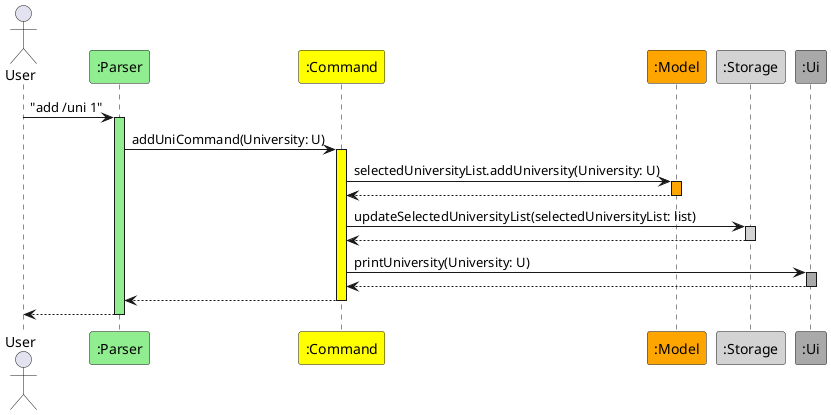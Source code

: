 @startuml
'https://plantuml.com/sequence-diagram

actor User

participant ":Parser" #LightGreen
User -> ":Parser" ++ #LightGreen: "add /uni 1"

participant ":Command" #Yellow
":Parser" -> ":Command" ++ #Yellow : addUniCommand(University: U)

participant ":Model" #Orange
":Command" -> ":Model" ++ #Orange: selectedUniversityList.addUniversity(University: U)
return
deactivate ":Model"

participant ":Storage" #LightGrey
":Command" -> ":Storage" ++ #LightGrey: updateSelectedUniversityList(selectedUniversityList: list)
return
deactivate ":Storage"

participant ":Ui" #DarkGrey
":Command" -> ":Ui" ++ #DarkGrey : printUniversity(University: U)
return
deactivate ":Ui"

":Command" --> ":Parser"
deactivate ":Command"

":Parser" --> User
deactivate ":Parser"


@enduml